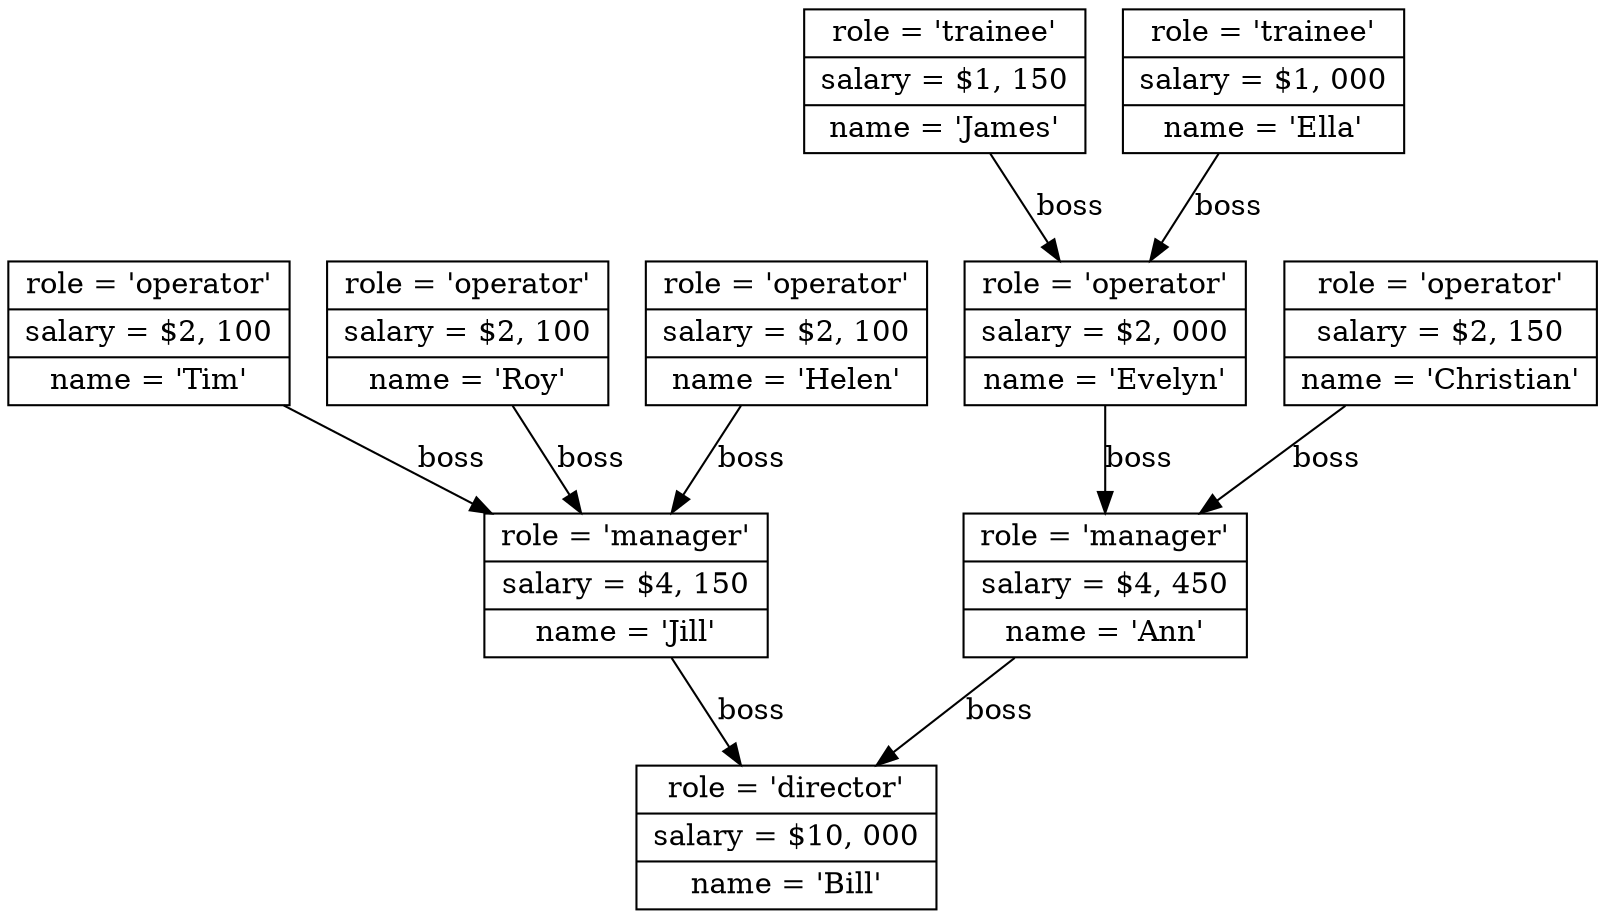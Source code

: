 digraph cfpqExample
{
node [shape=record]
director [label="{role = 'director' | { salary = $10, 000 } | { name = 'Bill'}}"];
manager1 [label="{role = 'manager' | { salary = $4, 150} | { name = 'Jill'}}"];
manager2 [label="{role = 'manager' | { salary = $4, 450} | { name = 'Ann'}}"];

operator1 [label="{role = 'operator' | { salary = $2, 100} | { name = 'Tim'} }"];
operator2 [label="{role = 'operator' | { salary = $2, 100} | { name = 'Roy'}}"];
operator3 [label="{role = 'operator' | { salary = $2, 100} | { name = 'Helen'}}"];

operator4 [label="{role = 'operator' | { salary = $2, 000} | { name = 'Evelyn'}}"];
operator5 [label="{role = 'operator' | { salary = $2, 150} | { name = 'Christian'}}"];

trainee1 [label="{role = 'trainee' | { salary = $1, 150} | { name = 'James'}}"];
trainee2 [label="{role = 'trainee' | { salary = $1, 000} | { name = 'Ella'}}"];


manager1 -> director [label="boss"]
manager2 -> director [label="boss"]

operator1 -> manager1[label="boss"]
operator2 -> manager1[label="boss"]
operator3 -> manager1[label="boss"]

operator4 -> manager2[label="boss"]
operator5 -> manager2[label="boss"]

trainee1 -> operator4[label="boss"]
trainee2 -> operator4[label="boss"]
}
